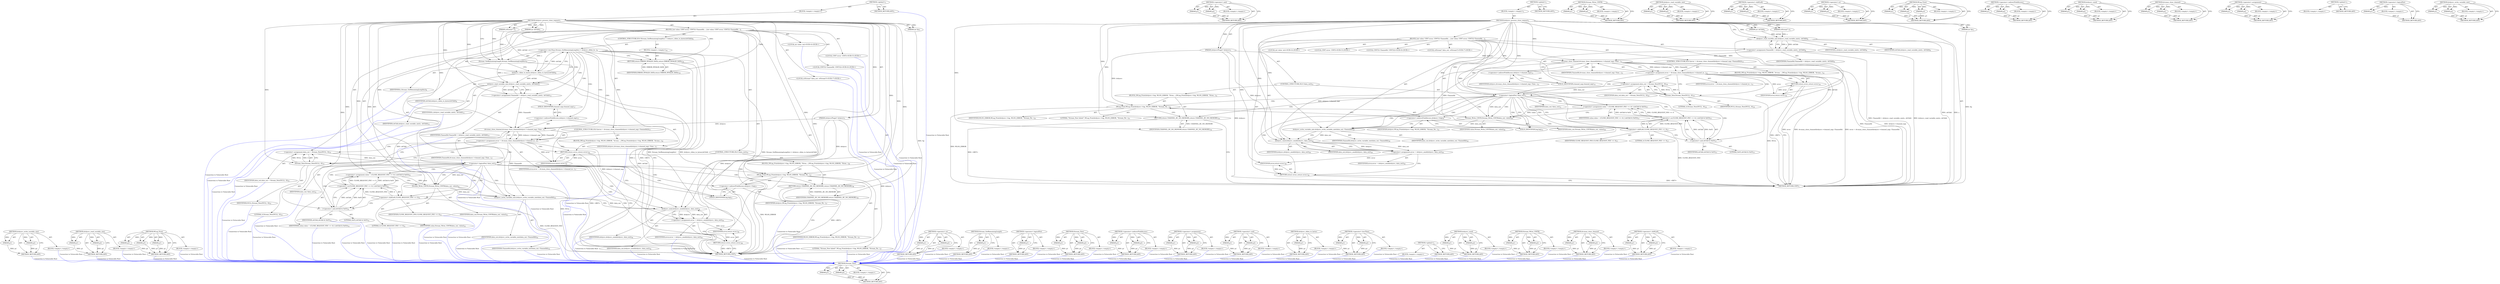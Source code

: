 digraph "&lt;operator&gt;.shiftLeft" {
vulnerable_120 [label=<(METHOD,Stream_New)>];
vulnerable_121 [label=<(PARAM,p1)>];
vulnerable_122 [label=<(PARAM,p2)>];
vulnerable_123 [label=<(BLOCK,&lt;empty&gt;,&lt;empty&gt;)>];
vulnerable_124 [label=<(METHOD_RETURN,ANY)>];
vulnerable_145 [label=<(METHOD,&lt;operator&gt;.and)>];
vulnerable_146 [label=<(PARAM,p1)>];
vulnerable_147 [label=<(PARAM,p2)>];
vulnerable_148 [label=<(BLOCK,&lt;empty&gt;,&lt;empty&gt;)>];
vulnerable_149 [label=<(METHOD_RETURN,ANY)>];
vulnerable_6 [label=<(METHOD,&lt;global&gt;)<SUB>1</SUB>>];
vulnerable_7 [label=<(BLOCK,&lt;empty&gt;,&lt;empty&gt;)<SUB>1</SUB>>];
vulnerable_8 [label=<(METHOD,drdynvc_process_close_request)<SUB>1</SUB>>];
vulnerable_9 [label=<(PARAM,drdynvcPlugin* drdynvc)<SUB>1</SUB>>];
vulnerable_10 [label=<(PARAM,int Sp)<SUB>1</SUB>>];
vulnerable_11 [label=<(PARAM,int cbChId)<SUB>2</SUB>>];
vulnerable_12 [label=<(PARAM,wStream* s)<SUB>2</SUB>>];
vulnerable_13 [label=<(BLOCK,{
	int value;
 	UINT error;
 	UINT32 ChannelId;...,{
	int value;
 	UINT error;
 	UINT32 ChannelId;...)<SUB>3</SUB>>];
vulnerable_14 [label="<(LOCAL,int value: int)<SUB>4</SUB>>"];
vulnerable_15 [label="<(LOCAL,UINT error: UINT)<SUB>5</SUB>>"];
vulnerable_16 [label="<(LOCAL,UINT32 ChannelId: UINT32)<SUB>6</SUB>>"];
vulnerable_17 [label="<(LOCAL,wStream* data_out: wStream*)<SUB>7</SUB>>"];
vulnerable_18 [label=<(&lt;operator&gt;.assignment,ChannelId = drdynvc_read_variable_uint(s, cbChId))<SUB>8</SUB>>];
vulnerable_19 [label=<(IDENTIFIER,ChannelId,ChannelId = drdynvc_read_variable_uint(s, cbChId))<SUB>8</SUB>>];
vulnerable_20 [label=<(drdynvc_read_variable_uint,drdynvc_read_variable_uint(s, cbChId))<SUB>8</SUB>>];
vulnerable_21 [label=<(IDENTIFIER,s,drdynvc_read_variable_uint(s, cbChId))<SUB>8</SUB>>];
vulnerable_22 [label=<(IDENTIFIER,cbChId,drdynvc_read_variable_uint(s, cbChId))<SUB>8</SUB>>];
vulnerable_23 [label=<(CONTROL_STRUCTURE,IF,if ((error = dvcman_close_channel(drdynvc-&gt;channel_mgr, ChannelId))))<SUB>13</SUB>>];
vulnerable_24 [label=<(&lt;operator&gt;.assignment,error = dvcman_close_channel(drdynvc-&gt;channel_m...)<SUB>13</SUB>>];
vulnerable_25 [label=<(IDENTIFIER,error,error = dvcman_close_channel(drdynvc-&gt;channel_m...)<SUB>13</SUB>>];
vulnerable_26 [label=<(dvcman_close_channel,dvcman_close_channel(drdynvc-&gt;channel_mgr, Chan...)<SUB>13</SUB>>];
vulnerable_27 [label=<(&lt;operator&gt;.indirectFieldAccess,drdynvc-&gt;channel_mgr)<SUB>13</SUB>>];
vulnerable_28 [label=<(IDENTIFIER,drdynvc,dvcman_close_channel(drdynvc-&gt;channel_mgr, Chan...)<SUB>13</SUB>>];
vulnerable_29 [label=<(FIELD_IDENTIFIER,channel_mgr,channel_mgr)<SUB>13</SUB>>];
vulnerable_30 [label=<(IDENTIFIER,ChannelId,dvcman_close_channel(drdynvc-&gt;channel_mgr, Chan...)<SUB>13</SUB>>];
vulnerable_31 [label=<(BLOCK,{
		WLog_Print(drdynvc-&gt;log, WLOG_ERROR, &quot;dvcma...,{
		WLog_Print(drdynvc-&gt;log, WLOG_ERROR, &quot;dvcma...)<SUB>14</SUB>>];
vulnerable_32 [label=<(RETURN,return error;,return error;)<SUB>16</SUB>>];
vulnerable_33 [label=<(IDENTIFIER,error,return error;)<SUB>16</SUB>>];
vulnerable_34 [label=<(&lt;operator&gt;.assignment,data_out = Stream_New(NULL, 4))<SUB>19</SUB>>];
vulnerable_35 [label=<(IDENTIFIER,data_out,data_out = Stream_New(NULL, 4))<SUB>19</SUB>>];
vulnerable_36 [label=<(Stream_New,Stream_New(NULL, 4))<SUB>19</SUB>>];
vulnerable_37 [label=<(IDENTIFIER,NULL,Stream_New(NULL, 4))<SUB>19</SUB>>];
vulnerable_38 [label=<(LITERAL,4,Stream_New(NULL, 4))<SUB>19</SUB>>];
vulnerable_39 [label=<(CONTROL_STRUCTURE,IF,if (!data_out))<SUB>21</SUB>>];
vulnerable_40 [label=<(&lt;operator&gt;.logicalNot,!data_out)<SUB>21</SUB>>];
vulnerable_41 [label=<(IDENTIFIER,data_out,!data_out)<SUB>21</SUB>>];
vulnerable_42 [label=<(BLOCK,{
		WLog_Print(drdynvc-&gt;log, WLOG_ERROR, &quot;Strea...,{
		WLog_Print(drdynvc-&gt;log, WLOG_ERROR, &quot;Strea...)<SUB>22</SUB>>];
vulnerable_43 [label=<(WLog_Print,WLog_Print(drdynvc-&gt;log, WLOG_ERROR, &quot;Stream_Ne...)<SUB>23</SUB>>];
vulnerable_44 [label=<(&lt;operator&gt;.indirectFieldAccess,drdynvc-&gt;log)<SUB>23</SUB>>];
vulnerable_45 [label=<(IDENTIFIER,drdynvc,WLog_Print(drdynvc-&gt;log, WLOG_ERROR, &quot;Stream_Ne...)<SUB>23</SUB>>];
vulnerable_46 [label=<(FIELD_IDENTIFIER,log,log)<SUB>23</SUB>>];
vulnerable_47 [label=<(IDENTIFIER,WLOG_ERROR,WLog_Print(drdynvc-&gt;log, WLOG_ERROR, &quot;Stream_Ne...)<SUB>23</SUB>>];
vulnerable_48 [label=<(LITERAL,&quot;Stream_New failed!&quot;,WLog_Print(drdynvc-&gt;log, WLOG_ERROR, &quot;Stream_Ne...)<SUB>23</SUB>>];
vulnerable_49 [label=<(RETURN,return CHANNEL_RC_NO_MEMORY;,return CHANNEL_RC_NO_MEMORY;)<SUB>24</SUB>>];
vulnerable_50 [label=<(IDENTIFIER,CHANNEL_RC_NO_MEMORY,return CHANNEL_RC_NO_MEMORY;)<SUB>24</SUB>>];
vulnerable_51 [label=<(&lt;operator&gt;.assignment,value = (CLOSE_REQUEST_PDU &lt;&lt; 4) | (cbChId &amp; 0x03))<SUB>27</SUB>>];
vulnerable_52 [label=<(IDENTIFIER,value,value = (CLOSE_REQUEST_PDU &lt;&lt; 4) | (cbChId &amp; 0x03))<SUB>27</SUB>>];
vulnerable_53 [label=<(&lt;operator&gt;.or,(CLOSE_REQUEST_PDU &lt;&lt; 4) | (cbChId &amp; 0x03))<SUB>27</SUB>>];
vulnerable_54 [label=<(&lt;operator&gt;.shiftLeft,CLOSE_REQUEST_PDU &lt;&lt; 4)<SUB>27</SUB>>];
vulnerable_55 [label=<(IDENTIFIER,CLOSE_REQUEST_PDU,CLOSE_REQUEST_PDU &lt;&lt; 4)<SUB>27</SUB>>];
vulnerable_56 [label=<(LITERAL,4,CLOSE_REQUEST_PDU &lt;&lt; 4)<SUB>27</SUB>>];
vulnerable_57 [label=<(&lt;operator&gt;.and,cbChId &amp; 0x03)<SUB>27</SUB>>];
vulnerable_58 [label=<(IDENTIFIER,cbChId,cbChId &amp; 0x03)<SUB>27</SUB>>];
vulnerable_59 [label=<(LITERAL,0x03,cbChId &amp; 0x03)<SUB>27</SUB>>];
vulnerable_60 [label=<(Stream_Write_UINT8,Stream_Write_UINT8(data_out, value))<SUB>28</SUB>>];
vulnerable_61 [label=<(IDENTIFIER,data_out,Stream_Write_UINT8(data_out, value))<SUB>28</SUB>>];
vulnerable_62 [label=<(IDENTIFIER,value,Stream_Write_UINT8(data_out, value))<SUB>28</SUB>>];
vulnerable_63 [label=<(drdynvc_write_variable_uint,drdynvc_write_variable_uint(data_out, ChannelId))<SUB>29</SUB>>];
vulnerable_64 [label=<(IDENTIFIER,data_out,drdynvc_write_variable_uint(data_out, ChannelId))<SUB>29</SUB>>];
vulnerable_65 [label=<(IDENTIFIER,ChannelId,drdynvc_write_variable_uint(data_out, ChannelId))<SUB>29</SUB>>];
vulnerable_66 [label=<(&lt;operator&gt;.assignment,error = drdynvc_send(drdynvc, data_out))<SUB>30</SUB>>];
vulnerable_67 [label=<(IDENTIFIER,error,error = drdynvc_send(drdynvc, data_out))<SUB>30</SUB>>];
vulnerable_68 [label=<(drdynvc_send,drdynvc_send(drdynvc, data_out))<SUB>30</SUB>>];
vulnerable_69 [label=<(IDENTIFIER,drdynvc,drdynvc_send(drdynvc, data_out))<SUB>30</SUB>>];
vulnerable_70 [label=<(IDENTIFIER,data_out,drdynvc_send(drdynvc, data_out))<SUB>30</SUB>>];
vulnerable_71 [label=<(RETURN,return error;,return error;)<SUB>36</SUB>>];
vulnerable_72 [label=<(IDENTIFIER,error,return error;)<SUB>36</SUB>>];
vulnerable_73 [label=<(METHOD_RETURN,UINT)<SUB>1</SUB>>];
vulnerable_75 [label=<(METHOD_RETURN,ANY)<SUB>1</SUB>>];
vulnerable_150 [label=<(METHOD,Stream_Write_UINT8)>];
vulnerable_151 [label=<(PARAM,p1)>];
vulnerable_152 [label=<(PARAM,p2)>];
vulnerable_153 [label=<(BLOCK,&lt;empty&gt;,&lt;empty&gt;)>];
vulnerable_154 [label=<(METHOD_RETURN,ANY)>];
vulnerable_105 [label=<(METHOD,drdynvc_read_variable_uint)>];
vulnerable_106 [label=<(PARAM,p1)>];
vulnerable_107 [label=<(PARAM,p2)>];
vulnerable_108 [label=<(BLOCK,&lt;empty&gt;,&lt;empty&gt;)>];
vulnerable_109 [label=<(METHOD_RETURN,ANY)>];
vulnerable_140 [label=<(METHOD,&lt;operator&gt;.shiftLeft)>];
vulnerable_141 [label=<(PARAM,p1)>];
vulnerable_142 [label=<(PARAM,p2)>];
vulnerable_143 [label=<(BLOCK,&lt;empty&gt;,&lt;empty&gt;)>];
vulnerable_144 [label=<(METHOD_RETURN,ANY)>];
vulnerable_135 [label=<(METHOD,&lt;operator&gt;.or)>];
vulnerable_136 [label=<(PARAM,p1)>];
vulnerable_137 [label=<(PARAM,p2)>];
vulnerable_138 [label=<(BLOCK,&lt;empty&gt;,&lt;empty&gt;)>];
vulnerable_139 [label=<(METHOD_RETURN,ANY)>];
vulnerable_129 [label=<(METHOD,WLog_Print)>];
vulnerable_130 [label=<(PARAM,p1)>];
vulnerable_131 [label=<(PARAM,p2)>];
vulnerable_132 [label=<(PARAM,p3)>];
vulnerable_133 [label=<(BLOCK,&lt;empty&gt;,&lt;empty&gt;)>];
vulnerable_134 [label=<(METHOD_RETURN,ANY)>];
vulnerable_115 [label=<(METHOD,&lt;operator&gt;.indirectFieldAccess)>];
vulnerable_116 [label=<(PARAM,p1)>];
vulnerable_117 [label=<(PARAM,p2)>];
vulnerable_118 [label=<(BLOCK,&lt;empty&gt;,&lt;empty&gt;)>];
vulnerable_119 [label=<(METHOD_RETURN,ANY)>];
vulnerable_160 [label=<(METHOD,drdynvc_send)>];
vulnerable_161 [label=<(PARAM,p1)>];
vulnerable_162 [label=<(PARAM,p2)>];
vulnerable_163 [label=<(BLOCK,&lt;empty&gt;,&lt;empty&gt;)>];
vulnerable_164 [label=<(METHOD_RETURN,ANY)>];
vulnerable_110 [label=<(METHOD,dvcman_close_channel)>];
vulnerable_111 [label=<(PARAM,p1)>];
vulnerable_112 [label=<(PARAM,p2)>];
vulnerable_113 [label=<(BLOCK,&lt;empty&gt;,&lt;empty&gt;)>];
vulnerable_114 [label=<(METHOD_RETURN,ANY)>];
vulnerable_100 [label=<(METHOD,&lt;operator&gt;.assignment)>];
vulnerable_101 [label=<(PARAM,p1)>];
vulnerable_102 [label=<(PARAM,p2)>];
vulnerable_103 [label=<(BLOCK,&lt;empty&gt;,&lt;empty&gt;)>];
vulnerable_104 [label=<(METHOD_RETURN,ANY)>];
vulnerable_94 [label=<(METHOD,&lt;global&gt;)<SUB>1</SUB>>];
vulnerable_95 [label=<(BLOCK,&lt;empty&gt;,&lt;empty&gt;)>];
vulnerable_96 [label=<(METHOD_RETURN,ANY)>];
vulnerable_125 [label=<(METHOD,&lt;operator&gt;.logicalNot)>];
vulnerable_126 [label=<(PARAM,p1)>];
vulnerable_127 [label=<(BLOCK,&lt;empty&gt;,&lt;empty&gt;)>];
vulnerable_128 [label=<(METHOD_RETURN,ANY)>];
vulnerable_155 [label=<(METHOD,drdynvc_write_variable_uint)>];
vulnerable_156 [label=<(PARAM,p1)>];
vulnerable_157 [label=<(PARAM,p2)>];
vulnerable_158 [label=<(BLOCK,&lt;empty&gt;,&lt;empty&gt;)>];
vulnerable_159 [label=<(METHOD_RETURN,ANY)>];
fixed_177 [label=<(METHOD,drdynvc_write_variable_uint)>];
fixed_178 [label=<(PARAM,p1)>];
fixed_179 [label=<(PARAM,p2)>];
fixed_180 [label=<(BLOCK,&lt;empty&gt;,&lt;empty&gt;)>];
fixed_181 [label=<(METHOD_RETURN,ANY)>];
fixed_127 [label=<(METHOD,drdynvc_read_variable_uint)>];
fixed_128 [label=<(PARAM,p1)>];
fixed_129 [label=<(PARAM,p2)>];
fixed_130 [label=<(BLOCK,&lt;empty&gt;,&lt;empty&gt;)>];
fixed_131 [label=<(METHOD_RETURN,ANY)>];
fixed_151 [label=<(METHOD,WLog_Print)>];
fixed_152 [label=<(PARAM,p1)>];
fixed_153 [label=<(PARAM,p2)>];
fixed_154 [label=<(PARAM,p3)>];
fixed_155 [label=<(BLOCK,&lt;empty&gt;,&lt;empty&gt;)>];
fixed_156 [label=<(METHOD_RETURN,ANY)>];
fixed_6 [label=<(METHOD,&lt;global&gt;)<SUB>1</SUB>>];
fixed_7 [label=<(BLOCK,&lt;empty&gt;,&lt;empty&gt;)<SUB>1</SUB>>];
fixed_8 [label=<(METHOD,drdynvc_process_close_request)<SUB>1</SUB>>];
fixed_9 [label=<(PARAM,drdynvcPlugin* drdynvc)<SUB>1</SUB>>];
fixed_10 [label=<(PARAM,int Sp)<SUB>1</SUB>>];
fixed_11 [label=<(PARAM,int cbChId)<SUB>2</SUB>>];
fixed_12 [label=<(PARAM,wStream* s)<SUB>2</SUB>>];
fixed_13 [label=<(BLOCK,{
	int value;
 	UINT error;
 	UINT32 ChannelId;...,{
	int value;
 	UINT error;
 	UINT32 ChannelId;...)<SUB>3</SUB>>];
fixed_14 [label="<(LOCAL,int value: int)<SUB>4</SUB>>"];
fixed_15 [label="<(LOCAL,UINT error: UINT)<SUB>5</SUB>>"];
fixed_16 [label="<(LOCAL,UINT32 ChannelId: UINT32)<SUB>6</SUB>>"];
fixed_17 [label="<(LOCAL,wStream* data_out: wStream*)<SUB>7</SUB>>"];
fixed_18 [label=<(CONTROL_STRUCTURE,IF,if (Stream_GetRemainingLength(s) &lt; drdynvc_cblen_to_bytes(cbChId)))<SUB>9</SUB>>];
fixed_19 [label=<(&lt;operator&gt;.lessThan,Stream_GetRemainingLength(s) &lt; drdynvc_cblen_to...)<SUB>9</SUB>>];
fixed_20 [label=<(Stream_GetRemainingLength,Stream_GetRemainingLength(s))<SUB>9</SUB>>];
fixed_21 [label=<(IDENTIFIER,s,Stream_GetRemainingLength(s))<SUB>9</SUB>>];
fixed_22 [label=<(drdynvc_cblen_to_bytes,drdynvc_cblen_to_bytes(cbChId))<SUB>9</SUB>>];
fixed_23 [label=<(IDENTIFIER,cbChId,drdynvc_cblen_to_bytes(cbChId))<SUB>9</SUB>>];
fixed_24 [label=<(BLOCK,&lt;empty&gt;,&lt;empty&gt;)<SUB>10</SUB>>];
fixed_25 [label=<(RETURN,return ERROR_INVALID_DATA;,return ERROR_INVALID_DATA;)<SUB>10</SUB>>];
fixed_26 [label=<(IDENTIFIER,ERROR_INVALID_DATA,return ERROR_INVALID_DATA;)<SUB>10</SUB>>];
fixed_27 [label=<(&lt;operator&gt;.assignment,ChannelId = drdynvc_read_variable_uint(s, cbChId))<SUB>12</SUB>>];
fixed_28 [label=<(IDENTIFIER,ChannelId,ChannelId = drdynvc_read_variable_uint(s, cbChId))<SUB>12</SUB>>];
fixed_29 [label=<(drdynvc_read_variable_uint,drdynvc_read_variable_uint(s, cbChId))<SUB>12</SUB>>];
fixed_30 [label=<(IDENTIFIER,s,drdynvc_read_variable_uint(s, cbChId))<SUB>12</SUB>>];
fixed_31 [label=<(IDENTIFIER,cbChId,drdynvc_read_variable_uint(s, cbChId))<SUB>12</SUB>>];
fixed_32 [label=<(CONTROL_STRUCTURE,IF,if ((error = dvcman_close_channel(drdynvc-&gt;channel_mgr, ChannelId))))<SUB>17</SUB>>];
fixed_33 [label=<(&lt;operator&gt;.assignment,error = dvcman_close_channel(drdynvc-&gt;channel_m...)<SUB>17</SUB>>];
fixed_34 [label=<(IDENTIFIER,error,error = dvcman_close_channel(drdynvc-&gt;channel_m...)<SUB>17</SUB>>];
fixed_35 [label=<(dvcman_close_channel,dvcman_close_channel(drdynvc-&gt;channel_mgr, Chan...)<SUB>17</SUB>>];
fixed_36 [label=<(&lt;operator&gt;.indirectFieldAccess,drdynvc-&gt;channel_mgr)<SUB>17</SUB>>];
fixed_37 [label=<(IDENTIFIER,drdynvc,dvcman_close_channel(drdynvc-&gt;channel_mgr, Chan...)<SUB>17</SUB>>];
fixed_38 [label=<(FIELD_IDENTIFIER,channel_mgr,channel_mgr)<SUB>17</SUB>>];
fixed_39 [label=<(IDENTIFIER,ChannelId,dvcman_close_channel(drdynvc-&gt;channel_mgr, Chan...)<SUB>17</SUB>>];
fixed_40 [label=<(BLOCK,{
		WLog_Print(drdynvc-&gt;log, WLOG_ERROR, &quot;dvcma...,{
		WLog_Print(drdynvc-&gt;log, WLOG_ERROR, &quot;dvcma...)<SUB>18</SUB>>];
fixed_41 [label=<(RETURN,return error;,return error;)<SUB>20</SUB>>];
fixed_42 [label=<(IDENTIFIER,error,return error;)<SUB>20</SUB>>];
fixed_43 [label=<(&lt;operator&gt;.assignment,data_out = Stream_New(NULL, 4))<SUB>23</SUB>>];
fixed_44 [label=<(IDENTIFIER,data_out,data_out = Stream_New(NULL, 4))<SUB>23</SUB>>];
fixed_45 [label=<(Stream_New,Stream_New(NULL, 4))<SUB>23</SUB>>];
fixed_46 [label=<(IDENTIFIER,NULL,Stream_New(NULL, 4))<SUB>23</SUB>>];
fixed_47 [label=<(LITERAL,4,Stream_New(NULL, 4))<SUB>23</SUB>>];
fixed_48 [label=<(CONTROL_STRUCTURE,IF,if (!data_out))<SUB>25</SUB>>];
fixed_49 [label=<(&lt;operator&gt;.logicalNot,!data_out)<SUB>25</SUB>>];
fixed_50 [label=<(IDENTIFIER,data_out,!data_out)<SUB>25</SUB>>];
fixed_51 [label=<(BLOCK,{
		WLog_Print(drdynvc-&gt;log, WLOG_ERROR, &quot;Strea...,{
		WLog_Print(drdynvc-&gt;log, WLOG_ERROR, &quot;Strea...)<SUB>26</SUB>>];
fixed_52 [label=<(WLog_Print,WLog_Print(drdynvc-&gt;log, WLOG_ERROR, &quot;Stream_Ne...)<SUB>27</SUB>>];
fixed_53 [label=<(&lt;operator&gt;.indirectFieldAccess,drdynvc-&gt;log)<SUB>27</SUB>>];
fixed_54 [label=<(IDENTIFIER,drdynvc,WLog_Print(drdynvc-&gt;log, WLOG_ERROR, &quot;Stream_Ne...)<SUB>27</SUB>>];
fixed_55 [label=<(FIELD_IDENTIFIER,log,log)<SUB>27</SUB>>];
fixed_56 [label=<(IDENTIFIER,WLOG_ERROR,WLog_Print(drdynvc-&gt;log, WLOG_ERROR, &quot;Stream_Ne...)<SUB>27</SUB>>];
fixed_57 [label=<(LITERAL,&quot;Stream_New failed!&quot;,WLog_Print(drdynvc-&gt;log, WLOG_ERROR, &quot;Stream_Ne...)<SUB>27</SUB>>];
fixed_58 [label=<(RETURN,return CHANNEL_RC_NO_MEMORY;,return CHANNEL_RC_NO_MEMORY;)<SUB>28</SUB>>];
fixed_59 [label=<(IDENTIFIER,CHANNEL_RC_NO_MEMORY,return CHANNEL_RC_NO_MEMORY;)<SUB>28</SUB>>];
fixed_60 [label=<(&lt;operator&gt;.assignment,value = (CLOSE_REQUEST_PDU &lt;&lt; 4) | (cbChId &amp; 0x03))<SUB>31</SUB>>];
fixed_61 [label=<(IDENTIFIER,value,value = (CLOSE_REQUEST_PDU &lt;&lt; 4) | (cbChId &amp; 0x03))<SUB>31</SUB>>];
fixed_62 [label=<(&lt;operator&gt;.or,(CLOSE_REQUEST_PDU &lt;&lt; 4) | (cbChId &amp; 0x03))<SUB>31</SUB>>];
fixed_63 [label=<(&lt;operator&gt;.shiftLeft,CLOSE_REQUEST_PDU &lt;&lt; 4)<SUB>31</SUB>>];
fixed_64 [label=<(IDENTIFIER,CLOSE_REQUEST_PDU,CLOSE_REQUEST_PDU &lt;&lt; 4)<SUB>31</SUB>>];
fixed_65 [label=<(LITERAL,4,CLOSE_REQUEST_PDU &lt;&lt; 4)<SUB>31</SUB>>];
fixed_66 [label=<(&lt;operator&gt;.and,cbChId &amp; 0x03)<SUB>31</SUB>>];
fixed_67 [label=<(IDENTIFIER,cbChId,cbChId &amp; 0x03)<SUB>31</SUB>>];
fixed_68 [label=<(LITERAL,0x03,cbChId &amp; 0x03)<SUB>31</SUB>>];
fixed_69 [label=<(Stream_Write_UINT8,Stream_Write_UINT8(data_out, value))<SUB>32</SUB>>];
fixed_70 [label=<(IDENTIFIER,data_out,Stream_Write_UINT8(data_out, value))<SUB>32</SUB>>];
fixed_71 [label=<(IDENTIFIER,value,Stream_Write_UINT8(data_out, value))<SUB>32</SUB>>];
fixed_72 [label=<(drdynvc_write_variable_uint,drdynvc_write_variable_uint(data_out, ChannelId))<SUB>33</SUB>>];
fixed_73 [label=<(IDENTIFIER,data_out,drdynvc_write_variable_uint(data_out, ChannelId))<SUB>33</SUB>>];
fixed_74 [label=<(IDENTIFIER,ChannelId,drdynvc_write_variable_uint(data_out, ChannelId))<SUB>33</SUB>>];
fixed_75 [label=<(&lt;operator&gt;.assignment,error = drdynvc_send(drdynvc, data_out))<SUB>34</SUB>>];
fixed_76 [label=<(IDENTIFIER,error,error = drdynvc_send(drdynvc, data_out))<SUB>34</SUB>>];
fixed_77 [label=<(drdynvc_send,drdynvc_send(drdynvc, data_out))<SUB>34</SUB>>];
fixed_78 [label=<(IDENTIFIER,drdynvc,drdynvc_send(drdynvc, data_out))<SUB>34</SUB>>];
fixed_79 [label=<(IDENTIFIER,data_out,drdynvc_send(drdynvc, data_out))<SUB>34</SUB>>];
fixed_80 [label=<(RETURN,return error;,return error;)<SUB>40</SUB>>];
fixed_81 [label=<(IDENTIFIER,error,return error;)<SUB>40</SUB>>];
fixed_82 [label=<(METHOD_RETURN,UINT)<SUB>1</SUB>>];
fixed_84 [label=<(METHOD_RETURN,ANY)<SUB>1</SUB>>];
fixed_157 [label=<(METHOD,&lt;operator&gt;.or)>];
fixed_158 [label=<(PARAM,p1)>];
fixed_159 [label=<(PARAM,p2)>];
fixed_160 [label=<(BLOCK,&lt;empty&gt;,&lt;empty&gt;)>];
fixed_161 [label=<(METHOD_RETURN,ANY)>];
fixed_114 [label=<(METHOD,Stream_GetRemainingLength)>];
fixed_115 [label=<(PARAM,p1)>];
fixed_116 [label=<(BLOCK,&lt;empty&gt;,&lt;empty&gt;)>];
fixed_117 [label=<(METHOD_RETURN,ANY)>];
fixed_147 [label=<(METHOD,&lt;operator&gt;.logicalNot)>];
fixed_148 [label=<(PARAM,p1)>];
fixed_149 [label=<(BLOCK,&lt;empty&gt;,&lt;empty&gt;)>];
fixed_150 [label=<(METHOD_RETURN,ANY)>];
fixed_142 [label=<(METHOD,Stream_New)>];
fixed_143 [label=<(PARAM,p1)>];
fixed_144 [label=<(PARAM,p2)>];
fixed_145 [label=<(BLOCK,&lt;empty&gt;,&lt;empty&gt;)>];
fixed_146 [label=<(METHOD_RETURN,ANY)>];
fixed_137 [label=<(METHOD,&lt;operator&gt;.indirectFieldAccess)>];
fixed_138 [label=<(PARAM,p1)>];
fixed_139 [label=<(PARAM,p2)>];
fixed_140 [label=<(BLOCK,&lt;empty&gt;,&lt;empty&gt;)>];
fixed_141 [label=<(METHOD_RETURN,ANY)>];
fixed_122 [label=<(METHOD,&lt;operator&gt;.assignment)>];
fixed_123 [label=<(PARAM,p1)>];
fixed_124 [label=<(PARAM,p2)>];
fixed_125 [label=<(BLOCK,&lt;empty&gt;,&lt;empty&gt;)>];
fixed_126 [label=<(METHOD_RETURN,ANY)>];
fixed_167 [label=<(METHOD,&lt;operator&gt;.and)>];
fixed_168 [label=<(PARAM,p1)>];
fixed_169 [label=<(PARAM,p2)>];
fixed_170 [label=<(BLOCK,&lt;empty&gt;,&lt;empty&gt;)>];
fixed_171 [label=<(METHOD_RETURN,ANY)>];
fixed_118 [label=<(METHOD,drdynvc_cblen_to_bytes)>];
fixed_119 [label=<(PARAM,p1)>];
fixed_120 [label=<(BLOCK,&lt;empty&gt;,&lt;empty&gt;)>];
fixed_121 [label=<(METHOD_RETURN,ANY)>];
fixed_109 [label=<(METHOD,&lt;operator&gt;.lessThan)>];
fixed_110 [label=<(PARAM,p1)>];
fixed_111 [label=<(PARAM,p2)>];
fixed_112 [label=<(BLOCK,&lt;empty&gt;,&lt;empty&gt;)>];
fixed_113 [label=<(METHOD_RETURN,ANY)>];
fixed_103 [label=<(METHOD,&lt;global&gt;)<SUB>1</SUB>>];
fixed_104 [label=<(BLOCK,&lt;empty&gt;,&lt;empty&gt;)>];
fixed_105 [label=<(METHOD_RETURN,ANY)>];
fixed_182 [label=<(METHOD,drdynvc_send)>];
fixed_183 [label=<(PARAM,p1)>];
fixed_184 [label=<(PARAM,p2)>];
fixed_185 [label=<(BLOCK,&lt;empty&gt;,&lt;empty&gt;)>];
fixed_186 [label=<(METHOD_RETURN,ANY)>];
fixed_172 [label=<(METHOD,Stream_Write_UINT8)>];
fixed_173 [label=<(PARAM,p1)>];
fixed_174 [label=<(PARAM,p2)>];
fixed_175 [label=<(BLOCK,&lt;empty&gt;,&lt;empty&gt;)>];
fixed_176 [label=<(METHOD_RETURN,ANY)>];
fixed_132 [label=<(METHOD,dvcman_close_channel)>];
fixed_133 [label=<(PARAM,p1)>];
fixed_134 [label=<(PARAM,p2)>];
fixed_135 [label=<(BLOCK,&lt;empty&gt;,&lt;empty&gt;)>];
fixed_136 [label=<(METHOD_RETURN,ANY)>];
fixed_162 [label=<(METHOD,&lt;operator&gt;.shiftLeft)>];
fixed_163 [label=<(PARAM,p1)>];
fixed_164 [label=<(PARAM,p2)>];
fixed_165 [label=<(BLOCK,&lt;empty&gt;,&lt;empty&gt;)>];
fixed_166 [label=<(METHOD_RETURN,ANY)>];
vulnerable_120 -> vulnerable_121  [key=0, label="AST: "];
vulnerable_120 -> vulnerable_121  [key=1, label="DDG: "];
vulnerable_120 -> vulnerable_123  [key=0, label="AST: "];
vulnerable_120 -> vulnerable_122  [key=0, label="AST: "];
vulnerable_120 -> vulnerable_122  [key=1, label="DDG: "];
vulnerable_120 -> vulnerable_124  [key=0, label="AST: "];
vulnerable_120 -> vulnerable_124  [key=1, label="CFG: "];
vulnerable_121 -> vulnerable_124  [key=0, label="DDG: p1"];
vulnerable_122 -> vulnerable_124  [key=0, label="DDG: p2"];
vulnerable_145 -> vulnerable_146  [key=0, label="AST: "];
vulnerable_145 -> vulnerable_146  [key=1, label="DDG: "];
vulnerable_145 -> vulnerable_148  [key=0, label="AST: "];
vulnerable_145 -> vulnerable_147  [key=0, label="AST: "];
vulnerable_145 -> vulnerable_147  [key=1, label="DDG: "];
vulnerable_145 -> vulnerable_149  [key=0, label="AST: "];
vulnerable_145 -> vulnerable_149  [key=1, label="CFG: "];
vulnerable_146 -> vulnerable_149  [key=0, label="DDG: p1"];
vulnerable_147 -> vulnerable_149  [key=0, label="DDG: p2"];
vulnerable_6 -> vulnerable_7  [key=0, label="AST: "];
vulnerable_6 -> vulnerable_75  [key=0, label="AST: "];
vulnerable_6 -> vulnerable_75  [key=1, label="CFG: "];
vulnerable_7 -> vulnerable_8  [key=0, label="AST: "];
vulnerable_8 -> vulnerable_9  [key=0, label="AST: "];
vulnerable_8 -> vulnerable_9  [key=1, label="DDG: "];
vulnerable_8 -> vulnerable_10  [key=0, label="AST: "];
vulnerable_8 -> vulnerable_10  [key=1, label="DDG: "];
vulnerable_8 -> vulnerable_11  [key=0, label="AST: "];
vulnerable_8 -> vulnerable_11  [key=1, label="DDG: "];
vulnerable_8 -> vulnerable_12  [key=0, label="AST: "];
vulnerable_8 -> vulnerable_12  [key=1, label="DDG: "];
vulnerable_8 -> vulnerable_13  [key=0, label="AST: "];
vulnerable_8 -> vulnerable_73  [key=0, label="AST: "];
vulnerable_8 -> vulnerable_20  [key=0, label="CFG: "];
vulnerable_8 -> vulnerable_20  [key=1, label="DDG: "];
vulnerable_8 -> vulnerable_60  [key=0, label="DDG: "];
vulnerable_8 -> vulnerable_63  [key=0, label="DDG: "];
vulnerable_8 -> vulnerable_72  [key=0, label="DDG: "];
vulnerable_8 -> vulnerable_36  [key=0, label="DDG: "];
vulnerable_8 -> vulnerable_40  [key=0, label="DDG: "];
vulnerable_8 -> vulnerable_49  [key=0, label="DDG: "];
vulnerable_8 -> vulnerable_68  [key=0, label="DDG: "];
vulnerable_8 -> vulnerable_26  [key=0, label="DDG: "];
vulnerable_8 -> vulnerable_33  [key=0, label="DDG: "];
vulnerable_8 -> vulnerable_43  [key=0, label="DDG: "];
vulnerable_8 -> vulnerable_50  [key=0, label="DDG: "];
vulnerable_8 -> vulnerable_54  [key=0, label="DDG: "];
vulnerable_8 -> vulnerable_57  [key=0, label="DDG: "];
vulnerable_9 -> vulnerable_73  [key=0, label="DDG: drdynvc"];
vulnerable_9 -> vulnerable_68  [key=0, label="DDG: drdynvc"];
vulnerable_9 -> vulnerable_26  [key=0, label="DDG: drdynvc"];
vulnerable_9 -> vulnerable_43  [key=0, label="DDG: drdynvc"];
vulnerable_10 -> vulnerable_73  [key=0, label="DDG: Sp"];
vulnerable_11 -> vulnerable_20  [key=0, label="DDG: cbChId"];
vulnerable_12 -> vulnerable_20  [key=0, label="DDG: s"];
vulnerable_13 -> vulnerable_14  [key=0, label="AST: "];
vulnerable_13 -> vulnerable_15  [key=0, label="AST: "];
vulnerable_13 -> vulnerable_16  [key=0, label="AST: "];
vulnerable_13 -> vulnerable_17  [key=0, label="AST: "];
vulnerable_13 -> vulnerable_18  [key=0, label="AST: "];
vulnerable_13 -> vulnerable_23  [key=0, label="AST: "];
vulnerable_13 -> vulnerable_34  [key=0, label="AST: "];
vulnerable_13 -> vulnerable_39  [key=0, label="AST: "];
vulnerable_13 -> vulnerable_51  [key=0, label="AST: "];
vulnerable_13 -> vulnerable_60  [key=0, label="AST: "];
vulnerable_13 -> vulnerable_63  [key=0, label="AST: "];
vulnerable_13 -> vulnerable_66  [key=0, label="AST: "];
vulnerable_13 -> vulnerable_71  [key=0, label="AST: "];
vulnerable_18 -> vulnerable_19  [key=0, label="AST: "];
vulnerable_18 -> vulnerable_20  [key=0, label="AST: "];
vulnerable_18 -> vulnerable_29  [key=0, label="CFG: "];
vulnerable_18 -> vulnerable_73  [key=0, label="DDG: drdynvc_read_variable_uint(s, cbChId)"];
vulnerable_18 -> vulnerable_73  [key=1, label="DDG: ChannelId = drdynvc_read_variable_uint(s, cbChId)"];
vulnerable_18 -> vulnerable_26  [key=0, label="DDG: ChannelId"];
vulnerable_20 -> vulnerable_21  [key=0, label="AST: "];
vulnerable_20 -> vulnerable_22  [key=0, label="AST: "];
vulnerable_20 -> vulnerable_18  [key=0, label="CFG: "];
vulnerable_20 -> vulnerable_18  [key=1, label="DDG: s"];
vulnerable_20 -> vulnerable_18  [key=2, label="DDG: cbChId"];
vulnerable_20 -> vulnerable_73  [key=0, label="DDG: s"];
vulnerable_20 -> vulnerable_73  [key=1, label="DDG: cbChId"];
vulnerable_20 -> vulnerable_57  [key=0, label="DDG: cbChId"];
vulnerable_23 -> vulnerable_24  [key=0, label="AST: "];
vulnerable_23 -> vulnerable_31  [key=0, label="AST: "];
vulnerable_24 -> vulnerable_25  [key=0, label="AST: "];
vulnerable_24 -> vulnerable_26  [key=0, label="AST: "];
vulnerable_24 -> vulnerable_32  [key=0, label="CFG: "];
vulnerable_24 -> vulnerable_32  [key=1, label="CDG: "];
vulnerable_24 -> vulnerable_36  [key=0, label="CFG: "];
vulnerable_24 -> vulnerable_36  [key=1, label="CDG: "];
vulnerable_24 -> vulnerable_73  [key=0, label="DDG: error"];
vulnerable_24 -> vulnerable_73  [key=1, label="DDG: dvcman_close_channel(drdynvc-&gt;channel_mgr, ChannelId)"];
vulnerable_24 -> vulnerable_73  [key=2, label="DDG: error = dvcman_close_channel(drdynvc-&gt;channel_mgr, ChannelId)"];
vulnerable_24 -> vulnerable_33  [key=0, label="DDG: error"];
vulnerable_24 -> vulnerable_34  [key=0, label="CDG: "];
vulnerable_24 -> vulnerable_40  [key=0, label="CDG: "];
vulnerable_26 -> vulnerable_27  [key=0, label="AST: "];
vulnerable_26 -> vulnerable_30  [key=0, label="AST: "];
vulnerable_26 -> vulnerable_24  [key=0, label="CFG: "];
vulnerable_26 -> vulnerable_24  [key=1, label="DDG: drdynvc-&gt;channel_mgr"];
vulnerable_26 -> vulnerable_24  [key=2, label="DDG: ChannelId"];
vulnerable_26 -> vulnerable_73  [key=0, label="DDG: drdynvc-&gt;channel_mgr"];
vulnerable_26 -> vulnerable_73  [key=1, label="DDG: ChannelId"];
vulnerable_26 -> vulnerable_63  [key=0, label="DDG: ChannelId"];
vulnerable_26 -> vulnerable_68  [key=0, label="DDG: drdynvc-&gt;channel_mgr"];
vulnerable_27 -> vulnerable_28  [key=0, label="AST: "];
vulnerable_27 -> vulnerable_29  [key=0, label="AST: "];
vulnerable_27 -> vulnerable_26  [key=0, label="CFG: "];
vulnerable_29 -> vulnerable_27  [key=0, label="CFG: "];
vulnerable_31 -> vulnerable_32  [key=0, label="AST: "];
vulnerable_32 -> vulnerable_33  [key=0, label="AST: "];
vulnerable_32 -> vulnerable_73  [key=0, label="CFG: "];
vulnerable_32 -> vulnerable_73  [key=1, label="DDG: &lt;RET&gt;"];
vulnerable_33 -> vulnerable_32  [key=0, label="DDG: error"];
vulnerable_34 -> vulnerable_35  [key=0, label="AST: "];
vulnerable_34 -> vulnerable_36  [key=0, label="AST: "];
vulnerable_34 -> vulnerable_40  [key=0, label="CFG: "];
vulnerable_34 -> vulnerable_40  [key=1, label="DDG: data_out"];
vulnerable_36 -> vulnerable_37  [key=0, label="AST: "];
vulnerable_36 -> vulnerable_38  [key=0, label="AST: "];
vulnerable_36 -> vulnerable_34  [key=0, label="CFG: "];
vulnerable_36 -> vulnerable_34  [key=1, label="DDG: NULL"];
vulnerable_36 -> vulnerable_34  [key=2, label="DDG: 4"];
vulnerable_36 -> vulnerable_73  [key=0, label="DDG: NULL"];
vulnerable_39 -> vulnerable_40  [key=0, label="AST: "];
vulnerable_39 -> vulnerable_42  [key=0, label="AST: "];
vulnerable_40 -> vulnerable_41  [key=0, label="AST: "];
vulnerable_40 -> vulnerable_46  [key=0, label="CFG: "];
vulnerable_40 -> vulnerable_46  [key=1, label="CDG: "];
vulnerable_40 -> vulnerable_54  [key=0, label="CFG: "];
vulnerable_40 -> vulnerable_54  [key=1, label="CDG: "];
vulnerable_40 -> vulnerable_60  [key=0, label="DDG: data_out"];
vulnerable_40 -> vulnerable_60  [key=1, label="CDG: "];
vulnerable_40 -> vulnerable_68  [key=0, label="CDG: "];
vulnerable_40 -> vulnerable_49  [key=0, label="CDG: "];
vulnerable_40 -> vulnerable_51  [key=0, label="CDG: "];
vulnerable_40 -> vulnerable_57  [key=0, label="CDG: "];
vulnerable_40 -> vulnerable_66  [key=0, label="CDG: "];
vulnerable_40 -> vulnerable_71  [key=0, label="CDG: "];
vulnerable_40 -> vulnerable_53  [key=0, label="CDG: "];
vulnerable_40 -> vulnerable_63  [key=0, label="CDG: "];
vulnerable_40 -> vulnerable_44  [key=0, label="CDG: "];
vulnerable_40 -> vulnerable_43  [key=0, label="CDG: "];
vulnerable_42 -> vulnerable_43  [key=0, label="AST: "];
vulnerable_42 -> vulnerable_49  [key=0, label="AST: "];
vulnerable_43 -> vulnerable_44  [key=0, label="AST: "];
vulnerable_43 -> vulnerable_47  [key=0, label="AST: "];
vulnerable_43 -> vulnerable_48  [key=0, label="AST: "];
vulnerable_43 -> vulnerable_49  [key=0, label="CFG: "];
vulnerable_43 -> vulnerable_73  [key=0, label="DDG: WLOG_ERROR"];
vulnerable_44 -> vulnerable_45  [key=0, label="AST: "];
vulnerable_44 -> vulnerable_46  [key=0, label="AST: "];
vulnerable_44 -> vulnerable_43  [key=0, label="CFG: "];
vulnerable_46 -> vulnerable_44  [key=0, label="CFG: "];
vulnerable_49 -> vulnerable_50  [key=0, label="AST: "];
vulnerable_49 -> vulnerable_73  [key=0, label="CFG: "];
vulnerable_49 -> vulnerable_73  [key=1, label="DDG: &lt;RET&gt;"];
vulnerable_50 -> vulnerable_49  [key=0, label="DDG: CHANNEL_RC_NO_MEMORY"];
vulnerable_51 -> vulnerable_52  [key=0, label="AST: "];
vulnerable_51 -> vulnerable_53  [key=0, label="AST: "];
vulnerable_51 -> vulnerable_60  [key=0, label="CFG: "];
vulnerable_51 -> vulnerable_60  [key=1, label="DDG: value"];
vulnerable_53 -> vulnerable_54  [key=0, label="AST: "];
vulnerable_53 -> vulnerable_57  [key=0, label="AST: "];
vulnerable_53 -> vulnerable_51  [key=0, label="CFG: "];
vulnerable_53 -> vulnerable_51  [key=1, label="DDG: CLOSE_REQUEST_PDU &lt;&lt; 4"];
vulnerable_53 -> vulnerable_51  [key=2, label="DDG: cbChId &amp; 0x03"];
vulnerable_54 -> vulnerable_55  [key=0, label="AST: "];
vulnerable_54 -> vulnerable_56  [key=0, label="AST: "];
vulnerable_54 -> vulnerable_57  [key=0, label="CFG: "];
vulnerable_54 -> vulnerable_73  [key=0, label="DDG: CLOSE_REQUEST_PDU"];
vulnerable_54 -> vulnerable_53  [key=0, label="DDG: CLOSE_REQUEST_PDU"];
vulnerable_54 -> vulnerable_53  [key=1, label="DDG: 4"];
vulnerable_57 -> vulnerable_58  [key=0, label="AST: "];
vulnerable_57 -> vulnerable_59  [key=0, label="AST: "];
vulnerable_57 -> vulnerable_53  [key=0, label="CFG: "];
vulnerable_57 -> vulnerable_53  [key=1, label="DDG: cbChId"];
vulnerable_57 -> vulnerable_53  [key=2, label="DDG: 0x03"];
vulnerable_60 -> vulnerable_61  [key=0, label="AST: "];
vulnerable_60 -> vulnerable_62  [key=0, label="AST: "];
vulnerable_60 -> vulnerable_63  [key=0, label="CFG: "];
vulnerable_60 -> vulnerable_63  [key=1, label="DDG: data_out"];
vulnerable_63 -> vulnerable_64  [key=0, label="AST: "];
vulnerable_63 -> vulnerable_65  [key=0, label="AST: "];
vulnerable_63 -> vulnerable_68  [key=0, label="CFG: "];
vulnerable_63 -> vulnerable_68  [key=1, label="DDG: data_out"];
vulnerable_66 -> vulnerable_67  [key=0, label="AST: "];
vulnerable_66 -> vulnerable_68  [key=0, label="AST: "];
vulnerable_66 -> vulnerable_71  [key=0, label="CFG: "];
vulnerable_66 -> vulnerable_72  [key=0, label="DDG: error"];
vulnerable_68 -> vulnerable_69  [key=0, label="AST: "];
vulnerable_68 -> vulnerable_70  [key=0, label="AST: "];
vulnerable_68 -> vulnerable_66  [key=0, label="CFG: "];
vulnerable_68 -> vulnerable_66  [key=1, label="DDG: drdynvc"];
vulnerable_68 -> vulnerable_66  [key=2, label="DDG: data_out"];
vulnerable_71 -> vulnerable_72  [key=0, label="AST: "];
vulnerable_71 -> vulnerable_73  [key=0, label="CFG: "];
vulnerable_71 -> vulnerable_73  [key=1, label="DDG: &lt;RET&gt;"];
vulnerable_72 -> vulnerable_71  [key=0, label="DDG: error"];
vulnerable_150 -> vulnerable_151  [key=0, label="AST: "];
vulnerable_150 -> vulnerable_151  [key=1, label="DDG: "];
vulnerable_150 -> vulnerable_153  [key=0, label="AST: "];
vulnerable_150 -> vulnerable_152  [key=0, label="AST: "];
vulnerable_150 -> vulnerable_152  [key=1, label="DDG: "];
vulnerable_150 -> vulnerable_154  [key=0, label="AST: "];
vulnerable_150 -> vulnerable_154  [key=1, label="CFG: "];
vulnerable_151 -> vulnerable_154  [key=0, label="DDG: p1"];
vulnerable_152 -> vulnerable_154  [key=0, label="DDG: p2"];
vulnerable_105 -> vulnerable_106  [key=0, label="AST: "];
vulnerable_105 -> vulnerable_106  [key=1, label="DDG: "];
vulnerable_105 -> vulnerable_108  [key=0, label="AST: "];
vulnerable_105 -> vulnerable_107  [key=0, label="AST: "];
vulnerable_105 -> vulnerable_107  [key=1, label="DDG: "];
vulnerable_105 -> vulnerable_109  [key=0, label="AST: "];
vulnerable_105 -> vulnerable_109  [key=1, label="CFG: "];
vulnerable_106 -> vulnerable_109  [key=0, label="DDG: p1"];
vulnerable_107 -> vulnerable_109  [key=0, label="DDG: p2"];
vulnerable_140 -> vulnerable_141  [key=0, label="AST: "];
vulnerable_140 -> vulnerable_141  [key=1, label="DDG: "];
vulnerable_140 -> vulnerable_143  [key=0, label="AST: "];
vulnerable_140 -> vulnerable_142  [key=0, label="AST: "];
vulnerable_140 -> vulnerable_142  [key=1, label="DDG: "];
vulnerable_140 -> vulnerable_144  [key=0, label="AST: "];
vulnerable_140 -> vulnerable_144  [key=1, label="CFG: "];
vulnerable_141 -> vulnerable_144  [key=0, label="DDG: p1"];
vulnerable_142 -> vulnerable_144  [key=0, label="DDG: p2"];
vulnerable_135 -> vulnerable_136  [key=0, label="AST: "];
vulnerable_135 -> vulnerable_136  [key=1, label="DDG: "];
vulnerable_135 -> vulnerable_138  [key=0, label="AST: "];
vulnerable_135 -> vulnerable_137  [key=0, label="AST: "];
vulnerable_135 -> vulnerable_137  [key=1, label="DDG: "];
vulnerable_135 -> vulnerable_139  [key=0, label="AST: "];
vulnerable_135 -> vulnerable_139  [key=1, label="CFG: "];
vulnerable_136 -> vulnerable_139  [key=0, label="DDG: p1"];
vulnerable_137 -> vulnerable_139  [key=0, label="DDG: p2"];
vulnerable_129 -> vulnerable_130  [key=0, label="AST: "];
vulnerable_129 -> vulnerable_130  [key=1, label="DDG: "];
vulnerable_129 -> vulnerable_133  [key=0, label="AST: "];
vulnerable_129 -> vulnerable_131  [key=0, label="AST: "];
vulnerable_129 -> vulnerable_131  [key=1, label="DDG: "];
vulnerable_129 -> vulnerable_134  [key=0, label="AST: "];
vulnerable_129 -> vulnerable_134  [key=1, label="CFG: "];
vulnerable_129 -> vulnerable_132  [key=0, label="AST: "];
vulnerable_129 -> vulnerable_132  [key=1, label="DDG: "];
vulnerable_130 -> vulnerable_134  [key=0, label="DDG: p1"];
vulnerable_131 -> vulnerable_134  [key=0, label="DDG: p2"];
vulnerable_132 -> vulnerable_134  [key=0, label="DDG: p3"];
vulnerable_115 -> vulnerable_116  [key=0, label="AST: "];
vulnerable_115 -> vulnerable_116  [key=1, label="DDG: "];
vulnerable_115 -> vulnerable_118  [key=0, label="AST: "];
vulnerable_115 -> vulnerable_117  [key=0, label="AST: "];
vulnerable_115 -> vulnerable_117  [key=1, label="DDG: "];
vulnerable_115 -> vulnerable_119  [key=0, label="AST: "];
vulnerable_115 -> vulnerable_119  [key=1, label="CFG: "];
vulnerable_116 -> vulnerable_119  [key=0, label="DDG: p1"];
vulnerable_117 -> vulnerable_119  [key=0, label="DDG: p2"];
vulnerable_160 -> vulnerable_161  [key=0, label="AST: "];
vulnerable_160 -> vulnerable_161  [key=1, label="DDG: "];
vulnerable_160 -> vulnerable_163  [key=0, label="AST: "];
vulnerable_160 -> vulnerable_162  [key=0, label="AST: "];
vulnerable_160 -> vulnerable_162  [key=1, label="DDG: "];
vulnerable_160 -> vulnerable_164  [key=0, label="AST: "];
vulnerable_160 -> vulnerable_164  [key=1, label="CFG: "];
vulnerable_161 -> vulnerable_164  [key=0, label="DDG: p1"];
vulnerable_162 -> vulnerable_164  [key=0, label="DDG: p2"];
vulnerable_110 -> vulnerable_111  [key=0, label="AST: "];
vulnerable_110 -> vulnerable_111  [key=1, label="DDG: "];
vulnerable_110 -> vulnerable_113  [key=0, label="AST: "];
vulnerable_110 -> vulnerable_112  [key=0, label="AST: "];
vulnerable_110 -> vulnerable_112  [key=1, label="DDG: "];
vulnerable_110 -> vulnerable_114  [key=0, label="AST: "];
vulnerable_110 -> vulnerable_114  [key=1, label="CFG: "];
vulnerable_111 -> vulnerable_114  [key=0, label="DDG: p1"];
vulnerable_112 -> vulnerable_114  [key=0, label="DDG: p2"];
vulnerable_100 -> vulnerable_101  [key=0, label="AST: "];
vulnerable_100 -> vulnerable_101  [key=1, label="DDG: "];
vulnerable_100 -> vulnerable_103  [key=0, label="AST: "];
vulnerable_100 -> vulnerable_102  [key=0, label="AST: "];
vulnerable_100 -> vulnerable_102  [key=1, label="DDG: "];
vulnerable_100 -> vulnerable_104  [key=0, label="AST: "];
vulnerable_100 -> vulnerable_104  [key=1, label="CFG: "];
vulnerable_101 -> vulnerable_104  [key=0, label="DDG: p1"];
vulnerable_102 -> vulnerable_104  [key=0, label="DDG: p2"];
vulnerable_94 -> vulnerable_95  [key=0, label="AST: "];
vulnerable_94 -> vulnerable_96  [key=0, label="AST: "];
vulnerable_94 -> vulnerable_96  [key=1, label="CFG: "];
vulnerable_125 -> vulnerable_126  [key=0, label="AST: "];
vulnerable_125 -> vulnerable_126  [key=1, label="DDG: "];
vulnerable_125 -> vulnerable_127  [key=0, label="AST: "];
vulnerable_125 -> vulnerable_128  [key=0, label="AST: "];
vulnerable_125 -> vulnerable_128  [key=1, label="CFG: "];
vulnerable_126 -> vulnerable_128  [key=0, label="DDG: p1"];
vulnerable_155 -> vulnerable_156  [key=0, label="AST: "];
vulnerable_155 -> vulnerable_156  [key=1, label="DDG: "];
vulnerable_155 -> vulnerable_158  [key=0, label="AST: "];
vulnerable_155 -> vulnerable_157  [key=0, label="AST: "];
vulnerable_155 -> vulnerable_157  [key=1, label="DDG: "];
vulnerable_155 -> vulnerable_159  [key=0, label="AST: "];
vulnerable_155 -> vulnerable_159  [key=1, label="CFG: "];
vulnerable_156 -> vulnerable_159  [key=0, label="DDG: p1"];
vulnerable_157 -> vulnerable_159  [key=0, label="DDG: p2"];
fixed_177 -> fixed_178  [key=0, label="AST: "];
fixed_177 -> fixed_178  [key=1, label="DDG: "];
fixed_177 -> fixed_180  [key=0, label="AST: "];
fixed_177 -> fixed_179  [key=0, label="AST: "];
fixed_177 -> fixed_179  [key=1, label="DDG: "];
fixed_177 -> fixed_181  [key=0, label="AST: "];
fixed_177 -> fixed_181  [key=1, label="CFG: "];
fixed_178 -> fixed_181  [key=0, label="DDG: p1"];
fixed_179 -> fixed_181  [key=0, label="DDG: p2"];
fixed_180 -> vulnerable_120  [color=blue, key=0, label="Connection to Vulnerable Root", penwidth="2.0", style=dashed];
fixed_181 -> vulnerable_120  [color=blue, key=0, label="Connection to Vulnerable Root", penwidth="2.0", style=dashed];
fixed_127 -> fixed_128  [key=0, label="AST: "];
fixed_127 -> fixed_128  [key=1, label="DDG: "];
fixed_127 -> fixed_130  [key=0, label="AST: "];
fixed_127 -> fixed_129  [key=0, label="AST: "];
fixed_127 -> fixed_129  [key=1, label="DDG: "];
fixed_127 -> fixed_131  [key=0, label="AST: "];
fixed_127 -> fixed_131  [key=1, label="CFG: "];
fixed_128 -> fixed_131  [key=0, label="DDG: p1"];
fixed_129 -> fixed_131  [key=0, label="DDG: p2"];
fixed_130 -> vulnerable_120  [color=blue, key=0, label="Connection to Vulnerable Root", penwidth="2.0", style=dashed];
fixed_131 -> vulnerable_120  [color=blue, key=0, label="Connection to Vulnerable Root", penwidth="2.0", style=dashed];
fixed_151 -> fixed_152  [key=0, label="AST: "];
fixed_151 -> fixed_152  [key=1, label="DDG: "];
fixed_151 -> fixed_155  [key=0, label="AST: "];
fixed_151 -> fixed_153  [key=0, label="AST: "];
fixed_151 -> fixed_153  [key=1, label="DDG: "];
fixed_151 -> fixed_156  [key=0, label="AST: "];
fixed_151 -> fixed_156  [key=1, label="CFG: "];
fixed_151 -> fixed_154  [key=0, label="AST: "];
fixed_151 -> fixed_154  [key=1, label="DDG: "];
fixed_152 -> fixed_156  [key=0, label="DDG: p1"];
fixed_153 -> fixed_156  [key=0, label="DDG: p2"];
fixed_154 -> fixed_156  [key=0, label="DDG: p3"];
fixed_155 -> vulnerable_120  [color=blue, key=0, label="Connection to Vulnerable Root", penwidth="2.0", style=dashed];
fixed_156 -> vulnerable_120  [color=blue, key=0, label="Connection to Vulnerable Root", penwidth="2.0", style=dashed];
fixed_6 -> fixed_7  [key=0, label="AST: "];
fixed_6 -> fixed_84  [key=0, label="AST: "];
fixed_6 -> fixed_84  [key=1, label="CFG: "];
fixed_7 -> fixed_8  [key=0, label="AST: "];
fixed_8 -> fixed_9  [key=0, label="AST: "];
fixed_8 -> fixed_9  [key=1, label="DDG: "];
fixed_8 -> fixed_10  [key=0, label="AST: "];
fixed_8 -> fixed_10  [key=1, label="DDG: "];
fixed_8 -> fixed_11  [key=0, label="AST: "];
fixed_8 -> fixed_11  [key=1, label="DDG: "];
fixed_8 -> fixed_12  [key=0, label="AST: "];
fixed_8 -> fixed_12  [key=1, label="DDG: "];
fixed_8 -> fixed_13  [key=0, label="AST: "];
fixed_8 -> fixed_82  [key=0, label="AST: "];
fixed_8 -> fixed_20  [key=0, label="CFG: "];
fixed_8 -> fixed_20  [key=1, label="DDG: "];
fixed_8 -> fixed_69  [key=0, label="DDG: "];
fixed_8 -> fixed_72  [key=0, label="DDG: "];
fixed_8 -> fixed_81  [key=0, label="DDG: "];
fixed_8 -> fixed_25  [key=0, label="DDG: "];
fixed_8 -> fixed_29  [key=0, label="DDG: "];
fixed_8 -> fixed_45  [key=0, label="DDG: "];
fixed_8 -> fixed_49  [key=0, label="DDG: "];
fixed_8 -> fixed_58  [key=0, label="DDG: "];
fixed_8 -> fixed_77  [key=0, label="DDG: "];
fixed_8 -> fixed_22  [key=0, label="DDG: "];
fixed_8 -> fixed_26  [key=0, label="DDG: "];
fixed_8 -> fixed_35  [key=0, label="DDG: "];
fixed_8 -> fixed_42  [key=0, label="DDG: "];
fixed_8 -> fixed_52  [key=0, label="DDG: "];
fixed_8 -> fixed_59  [key=0, label="DDG: "];
fixed_8 -> fixed_63  [key=0, label="DDG: "];
fixed_8 -> fixed_66  [key=0, label="DDG: "];
fixed_9 -> fixed_82  [key=0, label="DDG: drdynvc"];
fixed_9 -> fixed_77  [key=0, label="DDG: drdynvc"];
fixed_9 -> fixed_35  [key=0, label="DDG: drdynvc"];
fixed_9 -> fixed_52  [key=0, label="DDG: drdynvc"];
fixed_10 -> fixed_82  [key=0, label="DDG: Sp"];
fixed_11 -> fixed_22  [key=0, label="DDG: cbChId"];
fixed_12 -> fixed_20  [key=0, label="DDG: s"];
fixed_13 -> fixed_14  [key=0, label="AST: "];
fixed_13 -> fixed_15  [key=0, label="AST: "];
fixed_13 -> fixed_16  [key=0, label="AST: "];
fixed_13 -> fixed_17  [key=0, label="AST: "];
fixed_13 -> fixed_18  [key=0, label="AST: "];
fixed_13 -> fixed_27  [key=0, label="AST: "];
fixed_13 -> fixed_32  [key=0, label="AST: "];
fixed_13 -> fixed_43  [key=0, label="AST: "];
fixed_13 -> fixed_48  [key=0, label="AST: "];
fixed_13 -> fixed_60  [key=0, label="AST: "];
fixed_13 -> fixed_69  [key=0, label="AST: "];
fixed_13 -> fixed_72  [key=0, label="AST: "];
fixed_13 -> fixed_75  [key=0, label="AST: "];
fixed_13 -> fixed_80  [key=0, label="AST: "];
fixed_14 -> vulnerable_120  [color=blue, key=0, label="Connection to Vulnerable Root", penwidth="2.0", style=dashed];
fixed_15 -> vulnerable_120  [color=blue, key=0, label="Connection to Vulnerable Root", penwidth="2.0", style=dashed];
fixed_16 -> vulnerable_120  [color=blue, key=0, label="Connection to Vulnerable Root", penwidth="2.0", style=dashed];
fixed_17 -> vulnerable_120  [color=blue, key=0, label="Connection to Vulnerable Root", penwidth="2.0", style=dashed];
fixed_18 -> fixed_19  [key=0, label="AST: "];
fixed_18 -> fixed_24  [key=0, label="AST: "];
fixed_19 -> fixed_20  [key=0, label="AST: "];
fixed_19 -> fixed_22  [key=0, label="AST: "];
fixed_19 -> fixed_25  [key=0, label="CFG: "];
fixed_19 -> fixed_25  [key=1, label="CDG: "];
fixed_19 -> fixed_29  [key=0, label="CFG: "];
fixed_19 -> fixed_29  [key=1, label="CDG: "];
fixed_19 -> fixed_82  [key=0, label="DDG: Stream_GetRemainingLength(s)"];
fixed_19 -> fixed_82  [key=1, label="DDG: drdynvc_cblen_to_bytes(cbChId)"];
fixed_19 -> fixed_82  [key=2, label="DDG: Stream_GetRemainingLength(s) &lt; drdynvc_cblen_to_bytes(cbChId)"];
fixed_19 -> fixed_38  [key=0, label="CDG: "];
fixed_19 -> fixed_27  [key=0, label="CDG: "];
fixed_19 -> fixed_35  [key=0, label="CDG: "];
fixed_19 -> fixed_33  [key=0, label="CDG: "];
fixed_19 -> fixed_36  [key=0, label="CDG: "];
fixed_20 -> fixed_21  [key=0, label="AST: "];
fixed_20 -> fixed_22  [key=0, label="CFG: "];
fixed_20 -> fixed_82  [key=0, label="DDG: s"];
fixed_20 -> fixed_19  [key=0, label="DDG: s"];
fixed_20 -> fixed_29  [key=0, label="DDG: s"];
fixed_21 -> vulnerable_120  [color=blue, key=0, label="Connection to Vulnerable Root", penwidth="2.0", style=dashed];
fixed_22 -> fixed_23  [key=0, label="AST: "];
fixed_22 -> fixed_19  [key=0, label="CFG: "];
fixed_22 -> fixed_19  [key=1, label="DDG: cbChId"];
fixed_22 -> fixed_82  [key=0, label="DDG: cbChId"];
fixed_22 -> fixed_29  [key=0, label="DDG: cbChId"];
fixed_23 -> vulnerable_120  [color=blue, key=0, label="Connection to Vulnerable Root", penwidth="2.0", style=dashed];
fixed_24 -> fixed_25  [key=0, label="AST: "];
fixed_25 -> fixed_26  [key=0, label="AST: "];
fixed_25 -> fixed_82  [key=0, label="CFG: "];
fixed_25 -> fixed_82  [key=1, label="DDG: &lt;RET&gt;"];
fixed_26 -> fixed_25  [key=0, label="DDG: ERROR_INVALID_DATA"];
fixed_27 -> fixed_28  [key=0, label="AST: "];
fixed_27 -> fixed_29  [key=0, label="AST: "];
fixed_27 -> fixed_38  [key=0, label="CFG: "];
fixed_27 -> fixed_35  [key=0, label="DDG: ChannelId"];
fixed_28 -> vulnerable_120  [color=blue, key=0, label="Connection to Vulnerable Root", penwidth="2.0", style=dashed];
fixed_29 -> fixed_30  [key=0, label="AST: "];
fixed_29 -> fixed_31  [key=0, label="AST: "];
fixed_29 -> fixed_27  [key=0, label="CFG: "];
fixed_29 -> fixed_27  [key=1, label="DDG: s"];
fixed_29 -> fixed_27  [key=2, label="DDG: cbChId"];
fixed_29 -> fixed_66  [key=0, label="DDG: cbChId"];
fixed_30 -> vulnerable_120  [color=blue, key=0, label="Connection to Vulnerable Root", penwidth="2.0", style=dashed];
fixed_31 -> vulnerable_120  [color=blue, key=0, label="Connection to Vulnerable Root", penwidth="2.0", style=dashed];
fixed_32 -> fixed_33  [key=0, label="AST: "];
fixed_32 -> fixed_40  [key=0, label="AST: "];
fixed_33 -> fixed_34  [key=0, label="AST: "];
fixed_33 -> fixed_35  [key=0, label="AST: "];
fixed_33 -> fixed_41  [key=0, label="CFG: "];
fixed_33 -> fixed_41  [key=1, label="CDG: "];
fixed_33 -> fixed_45  [key=0, label="CFG: "];
fixed_33 -> fixed_45  [key=1, label="CDG: "];
fixed_33 -> fixed_42  [key=0, label="DDG: error"];
fixed_33 -> fixed_49  [key=0, label="CDG: "];
fixed_33 -> fixed_43  [key=0, label="CDG: "];
fixed_34 -> vulnerable_120  [color=blue, key=0, label="Connection to Vulnerable Root", penwidth="2.0", style=dashed];
fixed_35 -> fixed_36  [key=0, label="AST: "];
fixed_35 -> fixed_39  [key=0, label="AST: "];
fixed_35 -> fixed_33  [key=0, label="CFG: "];
fixed_35 -> fixed_33  [key=1, label="DDG: drdynvc-&gt;channel_mgr"];
fixed_35 -> fixed_33  [key=2, label="DDG: ChannelId"];
fixed_35 -> fixed_72  [key=0, label="DDG: ChannelId"];
fixed_35 -> fixed_77  [key=0, label="DDG: drdynvc-&gt;channel_mgr"];
fixed_36 -> fixed_37  [key=0, label="AST: "];
fixed_36 -> fixed_38  [key=0, label="AST: "];
fixed_36 -> fixed_35  [key=0, label="CFG: "];
fixed_37 -> vulnerable_120  [color=blue, key=0, label="Connection to Vulnerable Root", penwidth="2.0", style=dashed];
fixed_38 -> fixed_36  [key=0, label="CFG: "];
fixed_39 -> vulnerable_120  [color=blue, key=0, label="Connection to Vulnerable Root", penwidth="2.0", style=dashed];
fixed_40 -> fixed_41  [key=0, label="AST: "];
fixed_41 -> fixed_42  [key=0, label="AST: "];
fixed_41 -> fixed_82  [key=0, label="CFG: "];
fixed_41 -> fixed_82  [key=1, label="DDG: &lt;RET&gt;"];
fixed_42 -> fixed_41  [key=0, label="DDG: error"];
fixed_43 -> fixed_44  [key=0, label="AST: "];
fixed_43 -> fixed_45  [key=0, label="AST: "];
fixed_43 -> fixed_49  [key=0, label="CFG: "];
fixed_43 -> fixed_49  [key=1, label="DDG: data_out"];
fixed_44 -> vulnerable_120  [color=blue, key=0, label="Connection to Vulnerable Root", penwidth="2.0", style=dashed];
fixed_45 -> fixed_46  [key=0, label="AST: "];
fixed_45 -> fixed_47  [key=0, label="AST: "];
fixed_45 -> fixed_43  [key=0, label="CFG: "];
fixed_45 -> fixed_43  [key=1, label="DDG: NULL"];
fixed_45 -> fixed_43  [key=2, label="DDG: 4"];
fixed_45 -> fixed_82  [key=0, label="DDG: NULL"];
fixed_46 -> vulnerable_120  [color=blue, key=0, label="Connection to Vulnerable Root", penwidth="2.0", style=dashed];
fixed_47 -> vulnerable_120  [color=blue, key=0, label="Connection to Vulnerable Root", penwidth="2.0", style=dashed];
fixed_48 -> fixed_49  [key=0, label="AST: "];
fixed_48 -> fixed_51  [key=0, label="AST: "];
fixed_49 -> fixed_50  [key=0, label="AST: "];
fixed_49 -> fixed_55  [key=0, label="CFG: "];
fixed_49 -> fixed_55  [key=1, label="CDG: "];
fixed_49 -> fixed_63  [key=0, label="CFG: "];
fixed_49 -> fixed_63  [key=1, label="CDG: "];
fixed_49 -> fixed_69  [key=0, label="DDG: data_out"];
fixed_49 -> fixed_69  [key=1, label="CDG: "];
fixed_49 -> fixed_60  [key=0, label="CDG: "];
fixed_49 -> fixed_77  [key=0, label="CDG: "];
fixed_49 -> fixed_66  [key=0, label="CDG: "];
fixed_49 -> fixed_75  [key=0, label="CDG: "];
fixed_49 -> fixed_52  [key=0, label="CDG: "];
fixed_49 -> fixed_72  [key=0, label="CDG: "];
fixed_49 -> fixed_80  [key=0, label="CDG: "];
fixed_49 -> fixed_58  [key=0, label="CDG: "];
fixed_49 -> fixed_53  [key=0, label="CDG: "];
fixed_49 -> fixed_62  [key=0, label="CDG: "];
fixed_50 -> vulnerable_120  [color=blue, key=0, label="Connection to Vulnerable Root", penwidth="2.0", style=dashed];
fixed_51 -> fixed_52  [key=0, label="AST: "];
fixed_51 -> fixed_58  [key=0, label="AST: "];
fixed_52 -> fixed_53  [key=0, label="AST: "];
fixed_52 -> fixed_56  [key=0, label="AST: "];
fixed_52 -> fixed_57  [key=0, label="AST: "];
fixed_52 -> fixed_58  [key=0, label="CFG: "];
fixed_52 -> fixed_82  [key=0, label="DDG: WLOG_ERROR"];
fixed_53 -> fixed_54  [key=0, label="AST: "];
fixed_53 -> fixed_55  [key=0, label="AST: "];
fixed_53 -> fixed_52  [key=0, label="CFG: "];
fixed_54 -> vulnerable_120  [color=blue, key=0, label="Connection to Vulnerable Root", penwidth="2.0", style=dashed];
fixed_55 -> fixed_53  [key=0, label="CFG: "];
fixed_56 -> vulnerable_120  [color=blue, key=0, label="Connection to Vulnerable Root", penwidth="2.0", style=dashed];
fixed_57 -> vulnerable_120  [color=blue, key=0, label="Connection to Vulnerable Root", penwidth="2.0", style=dashed];
fixed_58 -> fixed_59  [key=0, label="AST: "];
fixed_58 -> fixed_82  [key=0, label="CFG: "];
fixed_58 -> fixed_82  [key=1, label="DDG: &lt;RET&gt;"];
fixed_59 -> fixed_58  [key=0, label="DDG: CHANNEL_RC_NO_MEMORY"];
fixed_60 -> fixed_61  [key=0, label="AST: "];
fixed_60 -> fixed_62  [key=0, label="AST: "];
fixed_60 -> fixed_69  [key=0, label="CFG: "];
fixed_60 -> fixed_69  [key=1, label="DDG: value"];
fixed_61 -> vulnerable_120  [color=blue, key=0, label="Connection to Vulnerable Root", penwidth="2.0", style=dashed];
fixed_62 -> fixed_63  [key=0, label="AST: "];
fixed_62 -> fixed_66  [key=0, label="AST: "];
fixed_62 -> fixed_60  [key=0, label="CFG: "];
fixed_62 -> fixed_60  [key=1, label="DDG: CLOSE_REQUEST_PDU &lt;&lt; 4"];
fixed_62 -> fixed_60  [key=2, label="DDG: cbChId &amp; 0x03"];
fixed_63 -> fixed_64  [key=0, label="AST: "];
fixed_63 -> fixed_65  [key=0, label="AST: "];
fixed_63 -> fixed_66  [key=0, label="CFG: "];
fixed_63 -> fixed_82  [key=0, label="DDG: CLOSE_REQUEST_PDU"];
fixed_63 -> fixed_62  [key=0, label="DDG: CLOSE_REQUEST_PDU"];
fixed_63 -> fixed_62  [key=1, label="DDG: 4"];
fixed_64 -> vulnerable_120  [color=blue, key=0, label="Connection to Vulnerable Root", penwidth="2.0", style=dashed];
fixed_65 -> vulnerable_120  [color=blue, key=0, label="Connection to Vulnerable Root", penwidth="2.0", style=dashed];
fixed_66 -> fixed_67  [key=0, label="AST: "];
fixed_66 -> fixed_68  [key=0, label="AST: "];
fixed_66 -> fixed_62  [key=0, label="CFG: "];
fixed_66 -> fixed_62  [key=1, label="DDG: cbChId"];
fixed_66 -> fixed_62  [key=2, label="DDG: 0x03"];
fixed_67 -> vulnerable_120  [color=blue, key=0, label="Connection to Vulnerable Root", penwidth="2.0", style=dashed];
fixed_68 -> vulnerable_120  [color=blue, key=0, label="Connection to Vulnerable Root", penwidth="2.0", style=dashed];
fixed_69 -> fixed_70  [key=0, label="AST: "];
fixed_69 -> fixed_71  [key=0, label="AST: "];
fixed_69 -> fixed_72  [key=0, label="CFG: "];
fixed_69 -> fixed_72  [key=1, label="DDG: data_out"];
fixed_70 -> vulnerable_120  [color=blue, key=0, label="Connection to Vulnerable Root", penwidth="2.0", style=dashed];
fixed_71 -> vulnerable_120  [color=blue, key=0, label="Connection to Vulnerable Root", penwidth="2.0", style=dashed];
fixed_72 -> fixed_73  [key=0, label="AST: "];
fixed_72 -> fixed_74  [key=0, label="AST: "];
fixed_72 -> fixed_77  [key=0, label="CFG: "];
fixed_72 -> fixed_77  [key=1, label="DDG: data_out"];
fixed_73 -> vulnerable_120  [color=blue, key=0, label="Connection to Vulnerable Root", penwidth="2.0", style=dashed];
fixed_74 -> vulnerable_120  [color=blue, key=0, label="Connection to Vulnerable Root", penwidth="2.0", style=dashed];
fixed_75 -> fixed_76  [key=0, label="AST: "];
fixed_75 -> fixed_77  [key=0, label="AST: "];
fixed_75 -> fixed_80  [key=0, label="CFG: "];
fixed_75 -> fixed_81  [key=0, label="DDG: error"];
fixed_76 -> vulnerable_120  [color=blue, key=0, label="Connection to Vulnerable Root", penwidth="2.0", style=dashed];
fixed_77 -> fixed_78  [key=0, label="AST: "];
fixed_77 -> fixed_79  [key=0, label="AST: "];
fixed_77 -> fixed_75  [key=0, label="CFG: "];
fixed_77 -> fixed_75  [key=1, label="DDG: drdynvc"];
fixed_77 -> fixed_75  [key=2, label="DDG: data_out"];
fixed_78 -> vulnerable_120  [color=blue, key=0, label="Connection to Vulnerable Root", penwidth="2.0", style=dashed];
fixed_79 -> vulnerable_120  [color=blue, key=0, label="Connection to Vulnerable Root", penwidth="2.0", style=dashed];
fixed_80 -> fixed_81  [key=0, label="AST: "];
fixed_80 -> fixed_82  [key=0, label="CFG: "];
fixed_80 -> fixed_82  [key=1, label="DDG: &lt;RET&gt;"];
fixed_81 -> fixed_80  [key=0, label="DDG: error"];
fixed_82 -> vulnerable_120  [color=blue, key=0, label="Connection to Vulnerable Root", penwidth="2.0", style=dashed];
fixed_84 -> vulnerable_120  [color=blue, key=0, label="Connection to Vulnerable Root", penwidth="2.0", style=dashed];
fixed_157 -> fixed_158  [key=0, label="AST: "];
fixed_157 -> fixed_158  [key=1, label="DDG: "];
fixed_157 -> fixed_160  [key=0, label="AST: "];
fixed_157 -> fixed_159  [key=0, label="AST: "];
fixed_157 -> fixed_159  [key=1, label="DDG: "];
fixed_157 -> fixed_161  [key=0, label="AST: "];
fixed_157 -> fixed_161  [key=1, label="CFG: "];
fixed_158 -> fixed_161  [key=0, label="DDG: p1"];
fixed_159 -> fixed_161  [key=0, label="DDG: p2"];
fixed_160 -> vulnerable_120  [color=blue, key=0, label="Connection to Vulnerable Root", penwidth="2.0", style=dashed];
fixed_161 -> vulnerable_120  [color=blue, key=0, label="Connection to Vulnerable Root", penwidth="2.0", style=dashed];
fixed_114 -> fixed_115  [key=0, label="AST: "];
fixed_114 -> fixed_115  [key=1, label="DDG: "];
fixed_114 -> fixed_116  [key=0, label="AST: "];
fixed_114 -> fixed_117  [key=0, label="AST: "];
fixed_114 -> fixed_117  [key=1, label="CFG: "];
fixed_115 -> fixed_117  [key=0, label="DDG: p1"];
fixed_116 -> vulnerable_120  [color=blue, key=0, label="Connection to Vulnerable Root", penwidth="2.0", style=dashed];
fixed_117 -> vulnerable_120  [color=blue, key=0, label="Connection to Vulnerable Root", penwidth="2.0", style=dashed];
fixed_147 -> fixed_148  [key=0, label="AST: "];
fixed_147 -> fixed_148  [key=1, label="DDG: "];
fixed_147 -> fixed_149  [key=0, label="AST: "];
fixed_147 -> fixed_150  [key=0, label="AST: "];
fixed_147 -> fixed_150  [key=1, label="CFG: "];
fixed_148 -> fixed_150  [key=0, label="DDG: p1"];
fixed_149 -> vulnerable_120  [color=blue, key=0, label="Connection to Vulnerable Root", penwidth="2.0", style=dashed];
fixed_150 -> vulnerable_120  [color=blue, key=0, label="Connection to Vulnerable Root", penwidth="2.0", style=dashed];
fixed_142 -> fixed_143  [key=0, label="AST: "];
fixed_142 -> fixed_143  [key=1, label="DDG: "];
fixed_142 -> fixed_145  [key=0, label="AST: "];
fixed_142 -> fixed_144  [key=0, label="AST: "];
fixed_142 -> fixed_144  [key=1, label="DDG: "];
fixed_142 -> fixed_146  [key=0, label="AST: "];
fixed_142 -> fixed_146  [key=1, label="CFG: "];
fixed_143 -> fixed_146  [key=0, label="DDG: p1"];
fixed_144 -> fixed_146  [key=0, label="DDG: p2"];
fixed_145 -> vulnerable_120  [color=blue, key=0, label="Connection to Vulnerable Root", penwidth="2.0", style=dashed];
fixed_146 -> vulnerable_120  [color=blue, key=0, label="Connection to Vulnerable Root", penwidth="2.0", style=dashed];
fixed_137 -> fixed_138  [key=0, label="AST: "];
fixed_137 -> fixed_138  [key=1, label="DDG: "];
fixed_137 -> fixed_140  [key=0, label="AST: "];
fixed_137 -> fixed_139  [key=0, label="AST: "];
fixed_137 -> fixed_139  [key=1, label="DDG: "];
fixed_137 -> fixed_141  [key=0, label="AST: "];
fixed_137 -> fixed_141  [key=1, label="CFG: "];
fixed_138 -> fixed_141  [key=0, label="DDG: p1"];
fixed_139 -> fixed_141  [key=0, label="DDG: p2"];
fixed_140 -> vulnerable_120  [color=blue, key=0, label="Connection to Vulnerable Root", penwidth="2.0", style=dashed];
fixed_141 -> vulnerable_120  [color=blue, key=0, label="Connection to Vulnerable Root", penwidth="2.0", style=dashed];
fixed_122 -> fixed_123  [key=0, label="AST: "];
fixed_122 -> fixed_123  [key=1, label="DDG: "];
fixed_122 -> fixed_125  [key=0, label="AST: "];
fixed_122 -> fixed_124  [key=0, label="AST: "];
fixed_122 -> fixed_124  [key=1, label="DDG: "];
fixed_122 -> fixed_126  [key=0, label="AST: "];
fixed_122 -> fixed_126  [key=1, label="CFG: "];
fixed_123 -> fixed_126  [key=0, label="DDG: p1"];
fixed_124 -> fixed_126  [key=0, label="DDG: p2"];
fixed_125 -> vulnerable_120  [color=blue, key=0, label="Connection to Vulnerable Root", penwidth="2.0", style=dashed];
fixed_126 -> vulnerable_120  [color=blue, key=0, label="Connection to Vulnerable Root", penwidth="2.0", style=dashed];
fixed_167 -> fixed_168  [key=0, label="AST: "];
fixed_167 -> fixed_168  [key=1, label="DDG: "];
fixed_167 -> fixed_170  [key=0, label="AST: "];
fixed_167 -> fixed_169  [key=0, label="AST: "];
fixed_167 -> fixed_169  [key=1, label="DDG: "];
fixed_167 -> fixed_171  [key=0, label="AST: "];
fixed_167 -> fixed_171  [key=1, label="CFG: "];
fixed_168 -> fixed_171  [key=0, label="DDG: p1"];
fixed_169 -> fixed_171  [key=0, label="DDG: p2"];
fixed_170 -> vulnerable_120  [color=blue, key=0, label="Connection to Vulnerable Root", penwidth="2.0", style=dashed];
fixed_171 -> vulnerable_120  [color=blue, key=0, label="Connection to Vulnerable Root", penwidth="2.0", style=dashed];
fixed_118 -> fixed_119  [key=0, label="AST: "];
fixed_118 -> fixed_119  [key=1, label="DDG: "];
fixed_118 -> fixed_120  [key=0, label="AST: "];
fixed_118 -> fixed_121  [key=0, label="AST: "];
fixed_118 -> fixed_121  [key=1, label="CFG: "];
fixed_119 -> fixed_121  [key=0, label="DDG: p1"];
fixed_120 -> vulnerable_120  [color=blue, key=0, label="Connection to Vulnerable Root", penwidth="2.0", style=dashed];
fixed_121 -> vulnerable_120  [color=blue, key=0, label="Connection to Vulnerable Root", penwidth="2.0", style=dashed];
fixed_109 -> fixed_110  [key=0, label="AST: "];
fixed_109 -> fixed_110  [key=1, label="DDG: "];
fixed_109 -> fixed_112  [key=0, label="AST: "];
fixed_109 -> fixed_111  [key=0, label="AST: "];
fixed_109 -> fixed_111  [key=1, label="DDG: "];
fixed_109 -> fixed_113  [key=0, label="AST: "];
fixed_109 -> fixed_113  [key=1, label="CFG: "];
fixed_110 -> fixed_113  [key=0, label="DDG: p1"];
fixed_111 -> fixed_113  [key=0, label="DDG: p2"];
fixed_112 -> vulnerable_120  [color=blue, key=0, label="Connection to Vulnerable Root", penwidth="2.0", style=dashed];
fixed_113 -> vulnerable_120  [color=blue, key=0, label="Connection to Vulnerable Root", penwidth="2.0", style=dashed];
fixed_103 -> fixed_104  [key=0, label="AST: "];
fixed_103 -> fixed_105  [key=0, label="AST: "];
fixed_103 -> fixed_105  [key=1, label="CFG: "];
fixed_104 -> vulnerable_120  [color=blue, key=0, label="Connection to Vulnerable Root", penwidth="2.0", style=dashed];
fixed_105 -> vulnerable_120  [color=blue, key=0, label="Connection to Vulnerable Root", penwidth="2.0", style=dashed];
fixed_182 -> fixed_183  [key=0, label="AST: "];
fixed_182 -> fixed_183  [key=1, label="DDG: "];
fixed_182 -> fixed_185  [key=0, label="AST: "];
fixed_182 -> fixed_184  [key=0, label="AST: "];
fixed_182 -> fixed_184  [key=1, label="DDG: "];
fixed_182 -> fixed_186  [key=0, label="AST: "];
fixed_182 -> fixed_186  [key=1, label="CFG: "];
fixed_183 -> fixed_186  [key=0, label="DDG: p1"];
fixed_184 -> fixed_186  [key=0, label="DDG: p2"];
fixed_185 -> vulnerable_120  [color=blue, key=0, label="Connection to Vulnerable Root", penwidth="2.0", style=dashed];
fixed_186 -> vulnerable_120  [color=blue, key=0, label="Connection to Vulnerable Root", penwidth="2.0", style=dashed];
fixed_172 -> fixed_173  [key=0, label="AST: "];
fixed_172 -> fixed_173  [key=1, label="DDG: "];
fixed_172 -> fixed_175  [key=0, label="AST: "];
fixed_172 -> fixed_174  [key=0, label="AST: "];
fixed_172 -> fixed_174  [key=1, label="DDG: "];
fixed_172 -> fixed_176  [key=0, label="AST: "];
fixed_172 -> fixed_176  [key=1, label="CFG: "];
fixed_173 -> fixed_176  [key=0, label="DDG: p1"];
fixed_174 -> fixed_176  [key=0, label="DDG: p2"];
fixed_175 -> vulnerable_120  [color=blue, key=0, label="Connection to Vulnerable Root", penwidth="2.0", style=dashed];
fixed_176 -> vulnerable_120  [color=blue, key=0, label="Connection to Vulnerable Root", penwidth="2.0", style=dashed];
fixed_132 -> fixed_133  [key=0, label="AST: "];
fixed_132 -> fixed_133  [key=1, label="DDG: "];
fixed_132 -> fixed_135  [key=0, label="AST: "];
fixed_132 -> fixed_134  [key=0, label="AST: "];
fixed_132 -> fixed_134  [key=1, label="DDG: "];
fixed_132 -> fixed_136  [key=0, label="AST: "];
fixed_132 -> fixed_136  [key=1, label="CFG: "];
fixed_133 -> fixed_136  [key=0, label="DDG: p1"];
fixed_134 -> fixed_136  [key=0, label="DDG: p2"];
fixed_135 -> vulnerable_120  [color=blue, key=0, label="Connection to Vulnerable Root", penwidth="2.0", style=dashed];
fixed_136 -> vulnerable_120  [color=blue, key=0, label="Connection to Vulnerable Root", penwidth="2.0", style=dashed];
fixed_162 -> fixed_163  [key=0, label="AST: "];
fixed_162 -> fixed_163  [key=1, label="DDG: "];
fixed_162 -> fixed_165  [key=0, label="AST: "];
fixed_162 -> fixed_164  [key=0, label="AST: "];
fixed_162 -> fixed_164  [key=1, label="DDG: "];
fixed_162 -> fixed_166  [key=0, label="AST: "];
fixed_162 -> fixed_166  [key=1, label="CFG: "];
fixed_163 -> fixed_166  [key=0, label="DDG: p1"];
fixed_164 -> fixed_166  [key=0, label="DDG: p2"];
fixed_165 -> vulnerable_120  [color=blue, key=0, label="Connection to Vulnerable Root", penwidth="2.0", style=dashed];
fixed_166 -> vulnerable_120  [color=blue, key=0, label="Connection to Vulnerable Root", penwidth="2.0", style=dashed];
}

